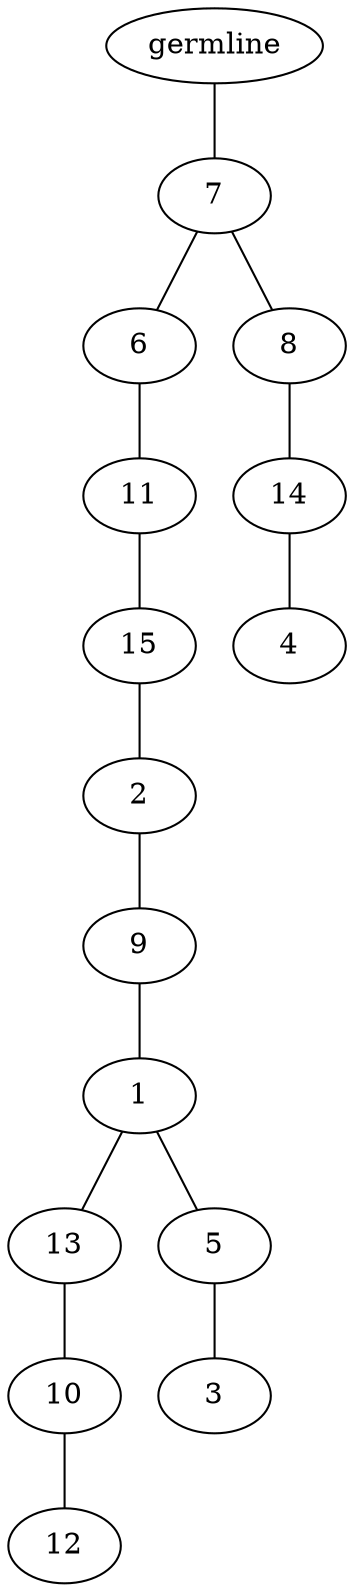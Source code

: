 graph tree {
    "139667626308272" [label="germline"];
    "139667626436112" [label="7"];
    "139667632890832" [label="6"];
    "139667632891168" [label="11"];
    "139667632892704" [label="15"];
    "139667632891984" [label="2"];
    "139667632891360" [label="9"];
    "139667632893760" [label="1"];
    "139667632893856" [label="13"];
    "139667632892992" [label="10"];
    "139667632892560" [label="12"];
    "139667632906448" [label="5"];
    "139667632907888" [label="3"];
    "139667632891072" [label="8"];
    "139667632892320" [label="14"];
    "139667632893664" [label="4"];
    "139667626308272" -- "139667626436112";
    "139667626436112" -- "139667632890832";
    "139667626436112" -- "139667632891072";
    "139667632890832" -- "139667632891168";
    "139667632891168" -- "139667632892704";
    "139667632892704" -- "139667632891984";
    "139667632891984" -- "139667632891360";
    "139667632891360" -- "139667632893760";
    "139667632893760" -- "139667632893856";
    "139667632893760" -- "139667632906448";
    "139667632893856" -- "139667632892992";
    "139667632892992" -- "139667632892560";
    "139667632906448" -- "139667632907888";
    "139667632891072" -- "139667632892320";
    "139667632892320" -- "139667632893664";
}

